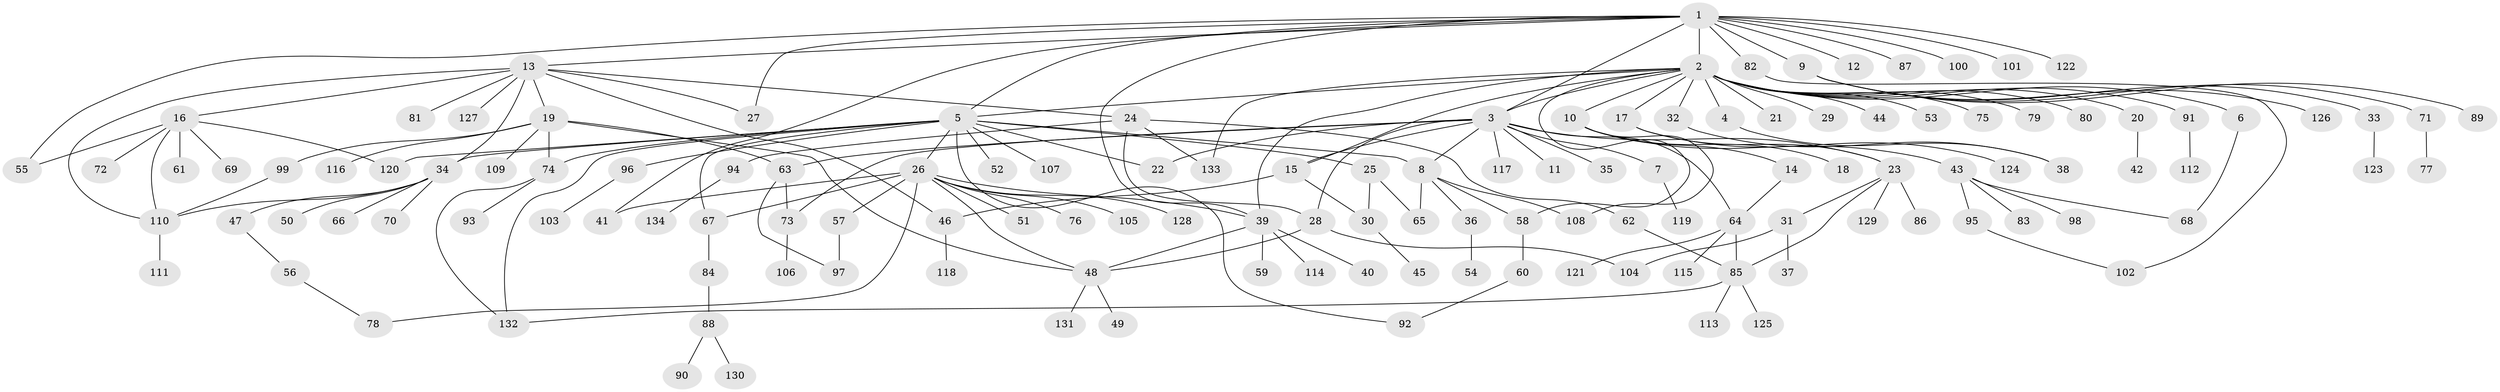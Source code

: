// coarse degree distribution, {14: 0.018867924528301886, 22: 0.018867924528301886, 12: 0.03773584905660377, 1: 0.5849056603773585, 6: 0.05660377358490566, 5: 0.018867924528301886, 10: 0.018867924528301886, 3: 0.05660377358490566, 7: 0.018867924528301886, 2: 0.1320754716981132, 4: 0.03773584905660377}
// Generated by graph-tools (version 1.1) at 2025/18/03/04/25 18:18:20]
// undirected, 134 vertices, 175 edges
graph export_dot {
graph [start="1"]
  node [color=gray90,style=filled];
  1;
  2;
  3;
  4;
  5;
  6;
  7;
  8;
  9;
  10;
  11;
  12;
  13;
  14;
  15;
  16;
  17;
  18;
  19;
  20;
  21;
  22;
  23;
  24;
  25;
  26;
  27;
  28;
  29;
  30;
  31;
  32;
  33;
  34;
  35;
  36;
  37;
  38;
  39;
  40;
  41;
  42;
  43;
  44;
  45;
  46;
  47;
  48;
  49;
  50;
  51;
  52;
  53;
  54;
  55;
  56;
  57;
  58;
  59;
  60;
  61;
  62;
  63;
  64;
  65;
  66;
  67;
  68;
  69;
  70;
  71;
  72;
  73;
  74;
  75;
  76;
  77;
  78;
  79;
  80;
  81;
  82;
  83;
  84;
  85;
  86;
  87;
  88;
  89;
  90;
  91;
  92;
  93;
  94;
  95;
  96;
  97;
  98;
  99;
  100;
  101;
  102;
  103;
  104;
  105;
  106;
  107;
  108;
  109;
  110;
  111;
  112;
  113;
  114;
  115;
  116;
  117;
  118;
  119;
  120;
  121;
  122;
  123;
  124;
  125;
  126;
  127;
  128;
  129;
  130;
  131;
  132;
  133;
  134;
  1 -- 2;
  1 -- 3;
  1 -- 5;
  1 -- 9;
  1 -- 12;
  1 -- 13;
  1 -- 27;
  1 -- 39;
  1 -- 41;
  1 -- 55;
  1 -- 82;
  1 -- 87;
  1 -- 100;
  1 -- 101;
  1 -- 122;
  2 -- 3;
  2 -- 4;
  2 -- 5;
  2 -- 6;
  2 -- 10;
  2 -- 15;
  2 -- 17;
  2 -- 20;
  2 -- 21;
  2 -- 29;
  2 -- 32;
  2 -- 39;
  2 -- 44;
  2 -- 53;
  2 -- 58;
  2 -- 75;
  2 -- 79;
  2 -- 80;
  2 -- 91;
  2 -- 133;
  3 -- 7;
  3 -- 8;
  3 -- 11;
  3 -- 15;
  3 -- 22;
  3 -- 23;
  3 -- 28;
  3 -- 35;
  3 -- 63;
  3 -- 64;
  3 -- 73;
  3 -- 117;
  4 -- 38;
  5 -- 8;
  5 -- 22;
  5 -- 25;
  5 -- 26;
  5 -- 34;
  5 -- 52;
  5 -- 67;
  5 -- 74;
  5 -- 92;
  5 -- 96;
  5 -- 107;
  5 -- 120;
  5 -- 132;
  6 -- 68;
  7 -- 119;
  8 -- 36;
  8 -- 58;
  8 -- 65;
  8 -- 108;
  9 -- 33;
  9 -- 71;
  9 -- 89;
  9 -- 126;
  10 -- 14;
  10 -- 18;
  10 -- 43;
  10 -- 108;
  13 -- 16;
  13 -- 19;
  13 -- 24;
  13 -- 27;
  13 -- 34;
  13 -- 46;
  13 -- 81;
  13 -- 110;
  13 -- 127;
  14 -- 64;
  15 -- 30;
  15 -- 46;
  16 -- 55;
  16 -- 61;
  16 -- 69;
  16 -- 72;
  16 -- 110;
  16 -- 120;
  17 -- 23;
  17 -- 124;
  19 -- 48;
  19 -- 63;
  19 -- 74;
  19 -- 99;
  19 -- 109;
  19 -- 116;
  20 -- 42;
  23 -- 31;
  23 -- 85;
  23 -- 86;
  23 -- 129;
  24 -- 28;
  24 -- 62;
  24 -- 94;
  24 -- 133;
  25 -- 30;
  25 -- 65;
  26 -- 39;
  26 -- 41;
  26 -- 48;
  26 -- 51;
  26 -- 57;
  26 -- 67;
  26 -- 76;
  26 -- 78;
  26 -- 105;
  26 -- 128;
  28 -- 48;
  28 -- 104;
  30 -- 45;
  31 -- 37;
  31 -- 104;
  32 -- 38;
  33 -- 123;
  34 -- 47;
  34 -- 50;
  34 -- 66;
  34 -- 70;
  34 -- 110;
  36 -- 54;
  39 -- 40;
  39 -- 48;
  39 -- 59;
  39 -- 114;
  43 -- 68;
  43 -- 83;
  43 -- 95;
  43 -- 98;
  46 -- 118;
  47 -- 56;
  48 -- 49;
  48 -- 131;
  56 -- 78;
  57 -- 97;
  58 -- 60;
  60 -- 92;
  62 -- 85;
  63 -- 73;
  63 -- 97;
  64 -- 85;
  64 -- 115;
  64 -- 121;
  67 -- 84;
  71 -- 77;
  73 -- 106;
  74 -- 93;
  74 -- 132;
  82 -- 102;
  84 -- 88;
  85 -- 113;
  85 -- 125;
  85 -- 132;
  88 -- 90;
  88 -- 130;
  91 -- 112;
  94 -- 134;
  95 -- 102;
  96 -- 103;
  99 -- 110;
  110 -- 111;
}
